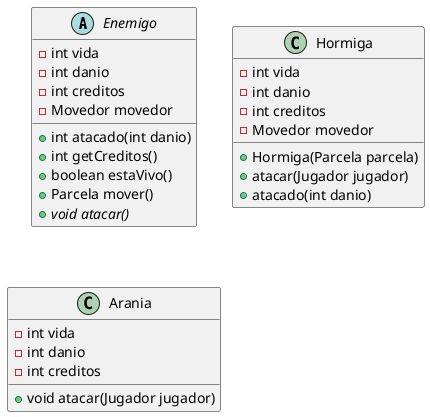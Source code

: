 @startuml

abstract Enemigo {
    - int vida
    - int danio
    - int creditos
    - Movedor movedor

    + int atacado(int danio)
    + int getCreditos()
    + boolean estaVivo()
    + Parcela mover()
    + void {abstract} atacar()
}

class Hormiga {
    - int vida
    - int danio
    - int creditos
    - Movedor movedor

    + Hormiga(Parcela parcela)
    + atacar(Jugador jugador)
    + atacado(int danio)
}

class Arania {
    - int vida
    - int danio
    - int creditos

    + void atacar(Jugador jugador)
}

@enduml